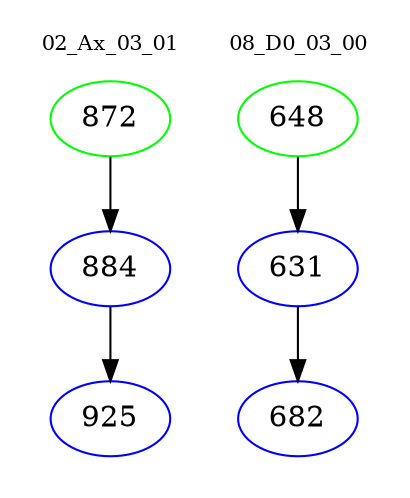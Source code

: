 digraph{
subgraph cluster_0 {
color = white
label = "02_Ax_03_01";
fontsize=10;
T0_872 [label="872", color="green"]
T0_872 -> T0_884 [color="black"]
T0_884 [label="884", color="blue"]
T0_884 -> T0_925 [color="black"]
T0_925 [label="925", color="blue"]
}
subgraph cluster_1 {
color = white
label = "08_D0_03_00";
fontsize=10;
T1_648 [label="648", color="green"]
T1_648 -> T1_631 [color="black"]
T1_631 [label="631", color="blue"]
T1_631 -> T1_682 [color="black"]
T1_682 [label="682", color="blue"]
}
}
